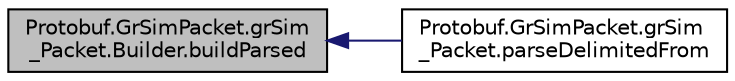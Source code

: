 digraph "Protobuf.GrSimPacket.grSim_Packet.Builder.buildParsed"
{
 // INTERACTIVE_SVG=YES
  edge [fontname="Helvetica",fontsize="10",labelfontname="Helvetica",labelfontsize="10"];
  node [fontname="Helvetica",fontsize="10",shape=record];
  rankdir="LR";
  Node1 [label="Protobuf.GrSimPacket.grSim\l_Packet.Builder.buildParsed",height=0.2,width=0.4,color="black", fillcolor="grey75", style="filled", fontcolor="black"];
  Node1 -> Node2 [dir="back",color="midnightblue",fontsize="10",style="solid",fontname="Helvetica"];
  Node2 [label="Protobuf.GrSimPacket.grSim\l_Packet.parseDelimitedFrom",height=0.2,width=0.4,color="black", fillcolor="white", style="filled",URL="$db/d90/class_protobuf_1_1_gr_sim_packet_1_1gr_sim___packet.html#ad2e13cf8dfd1f5aa1e0803298519b630"];
}
